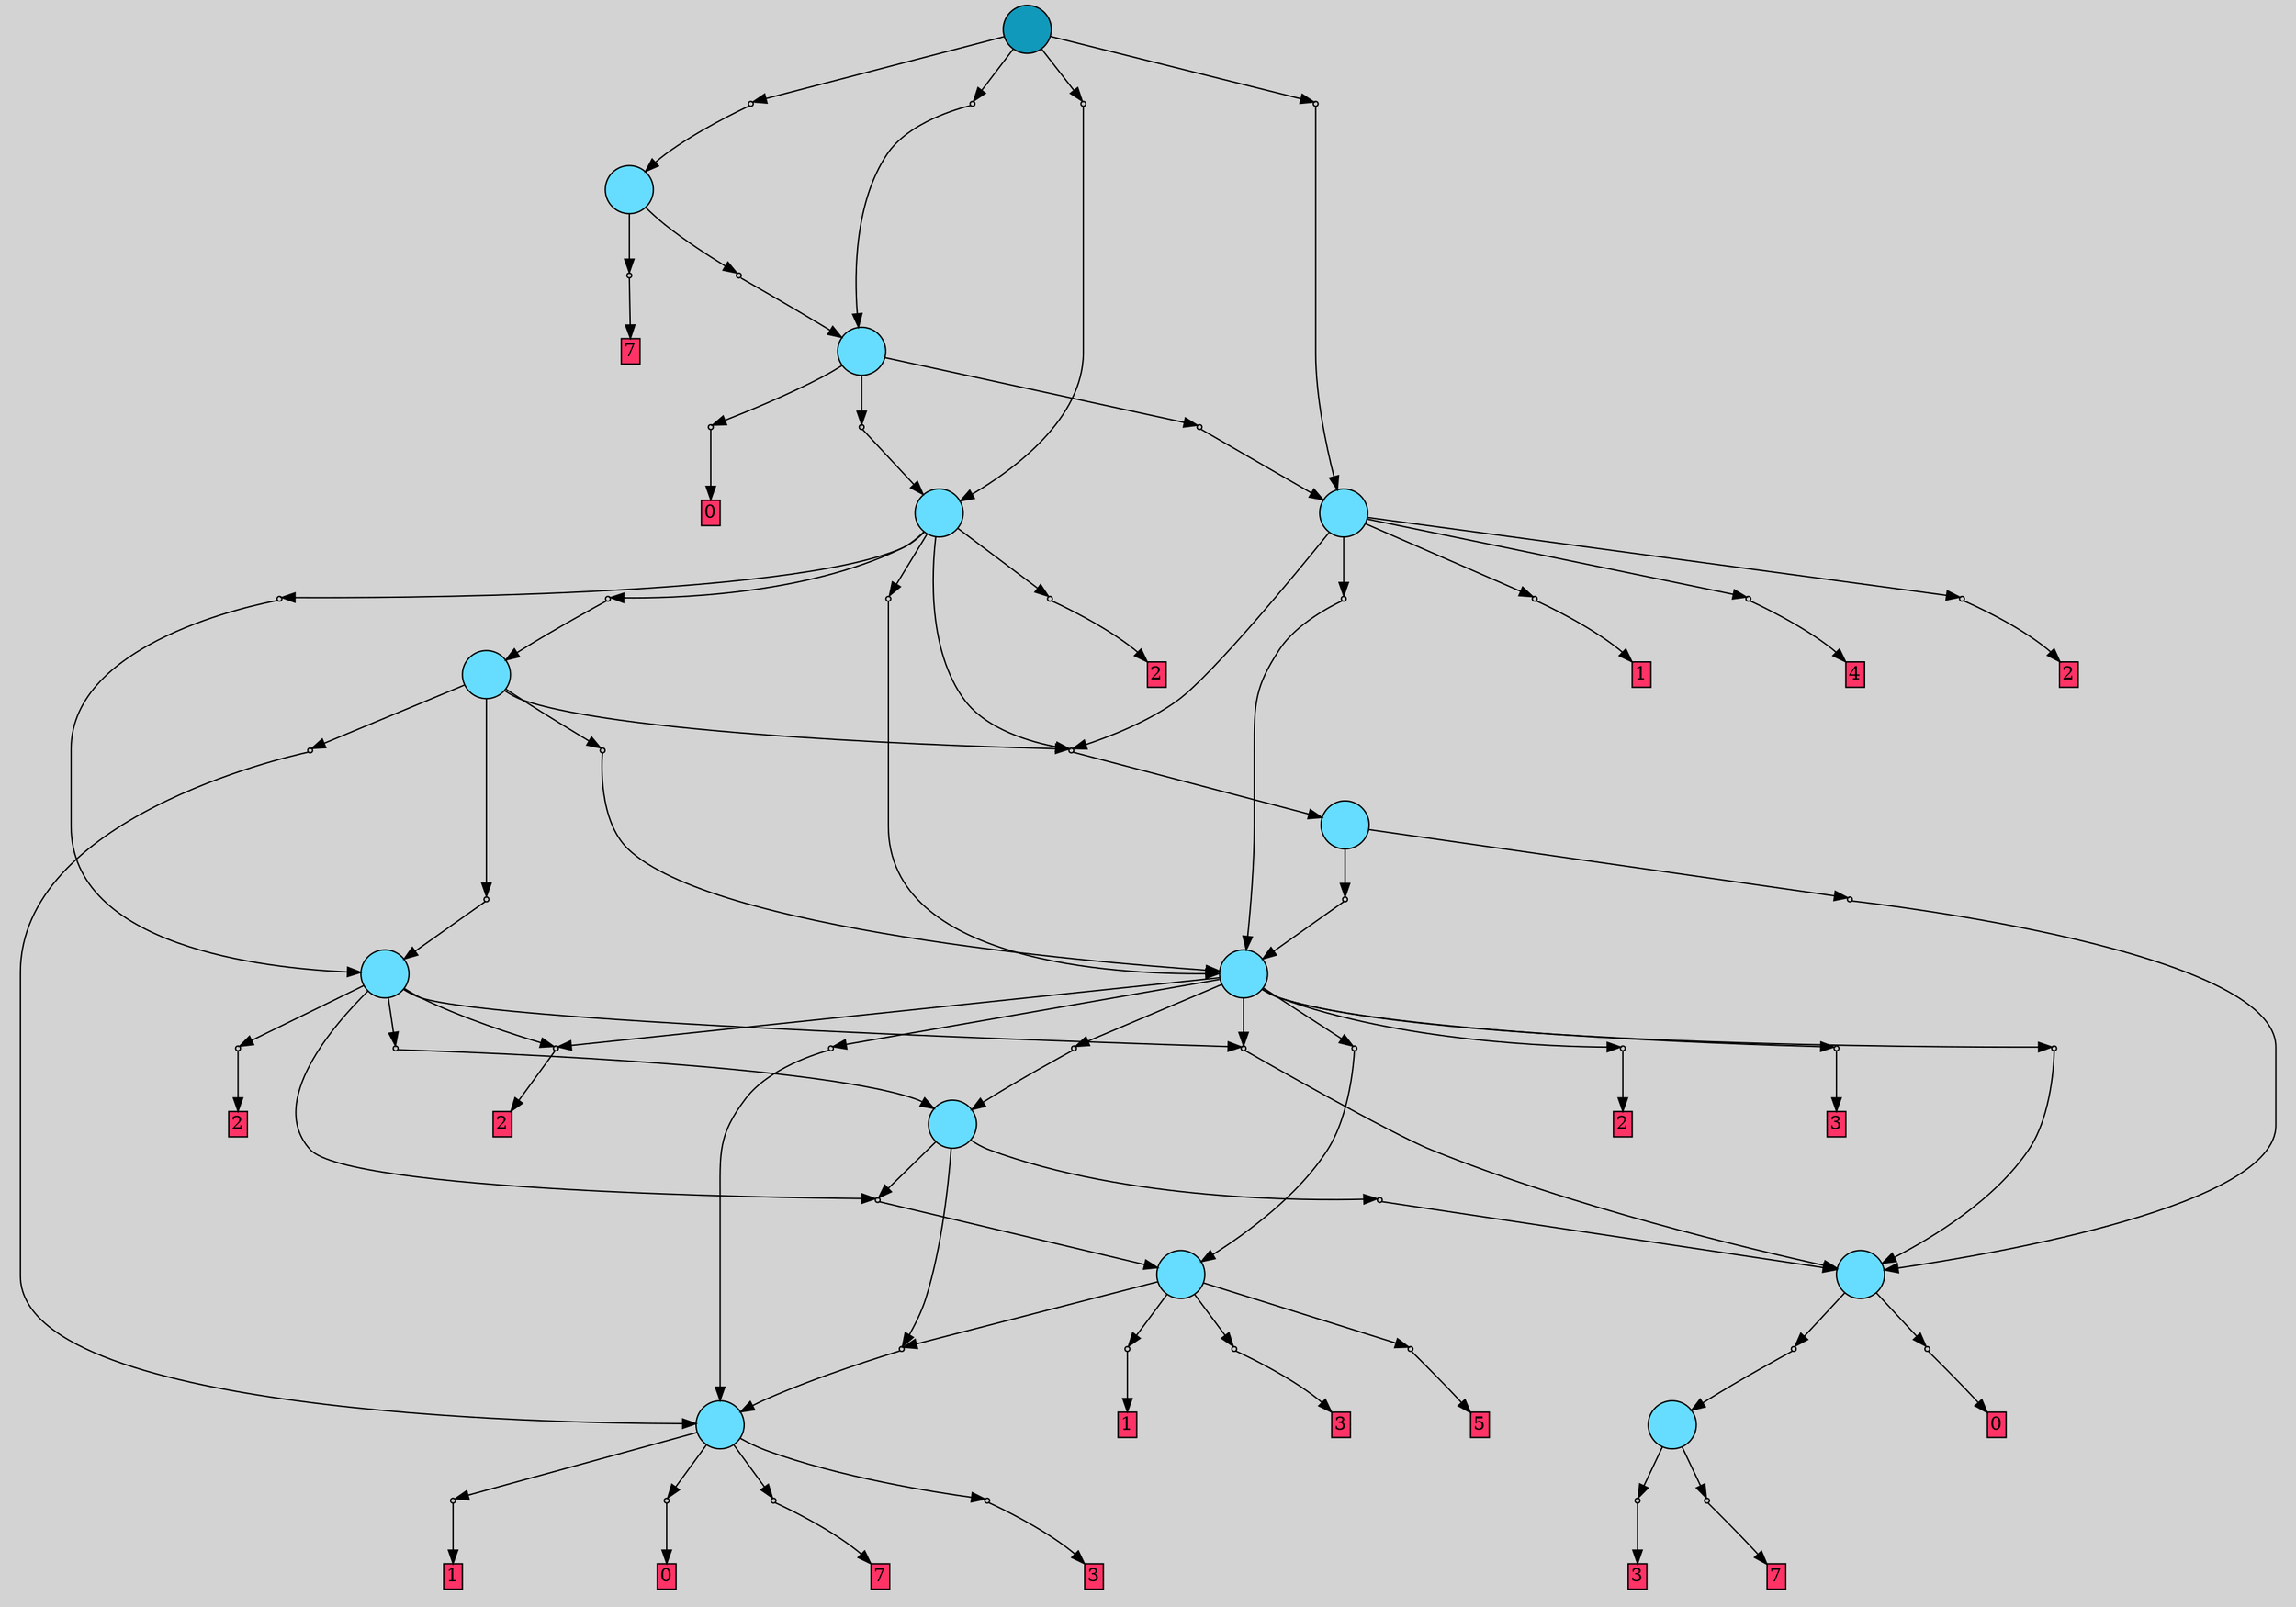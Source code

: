 // File exported with GEGELATI v1.3.1
// On the 2024-07-18 14:25:27
// With the File::TPGGraphDotExporter
digraph{
	graph[pad = "0.212, 0.055" bgcolor = lightgray]
	node[shape=circle style = filled label = ""]
		T0 [fillcolor="#66ddff"]
		T1 [fillcolor="#66ddff"]
		T2 [fillcolor="#66ddff"]
		T3 [fillcolor="#66ddff"]
		T4 [fillcolor="#66ddff"]
		T5 [fillcolor="#66ddff"]
		T6 [fillcolor="#66ddff"]
		T7 [fillcolor="#66ddff"]
		T8 [fillcolor="#66ddff"]
		T9 [fillcolor="#66ddff"]
		T10 [fillcolor="#66ddff"]
		T11 [fillcolor="#66ddff"]
		T12 [fillcolor="#66ddff"]
		T13 [fillcolor="#1199bb"]
		P0 [fillcolor="#cccccc" shape=point] //
		I0 [shape=box style=invis label="7|0&2|2#3|2&#92;n"]
		P0 -> I0[style=invis]
		A0 [fillcolor="#ff3366" shape=box margin=0.03 width=0 height=0 label="3"]
		T0 -> P0 -> A0
		P1 [fillcolor="#cccccc" shape=point] //
		I1 [shape=box style=invis label=""]
		P1 -> I1[style=invis]
		A1 [fillcolor="#ff3366" shape=box margin=0.03 width=0 height=0 label="7"]
		T0 -> P1 -> A1
		P2 [fillcolor="#cccccc" shape=point] //
		I2 [shape=box style=invis label="3|0&2|7#2|6&#92;n"]
		P2 -> I2[style=invis]
		A2 [fillcolor="#ff3366" shape=box margin=0.03 width=0 height=0 label="7"]
		T1 -> P2 -> A2
		P3 [fillcolor="#cccccc" shape=point] //
		I3 [shape=box style=invis label="2|1&0|2#2|5&#92;n3|0&4|1#0|1&#92;n"]
		P3 -> I3[style=invis]
		A3 [fillcolor="#ff3366" shape=box margin=0.03 width=0 height=0 label="3"]
		T1 -> P3 -> A3
		P4 [fillcolor="#cccccc" shape=point] //
		I4 [shape=box style=invis label="8|3&3|3#4|7&#92;n3|0&4|1#0|3&#92;n"]
		P4 -> I4[style=invis]
		A4 [fillcolor="#ff3366" shape=box margin=0.03 width=0 height=0 label="1"]
		T1 -> P4 -> A4
		P5 [fillcolor="#cccccc" shape=point] //
		I5 [shape=box style=invis label="2|0&3|0#1|4&#92;n"]
		P5 -> I5[style=invis]
		A5 [fillcolor="#ff3366" shape=box margin=0.03 width=0 height=0 label="0"]
		T1 -> P5 -> A5
		P6 [fillcolor="#cccccc" shape=point] //
		I6 [shape=box style=invis label=""]
		P6 -> I6[style=invis]
		A6 [fillcolor="#ff3366" shape=box margin=0.03 width=0 height=0 label="0"]
		T2 -> P6 -> A6
		P7 [fillcolor="#cccccc" shape=point] //
		I7 [shape=box style=invis label="4|0&2|4#2|4&#92;n"]
		P7 -> I7[style=invis]
		T2 -> P7 -> T0
		P8 [fillcolor="#cccccc" shape=point] //
		I8 [shape=box style=invis label="1|7&1|6#2|5&#92;n1|0&3|3#0|7&#92;n"]
		P8 -> I8[style=invis]
		A7 [fillcolor="#ff3366" shape=box margin=0.03 width=0 height=0 label="1"]
		T3 -> P8 -> A7
		P9 [fillcolor="#cccccc" shape=point] //
		I9 [shape=box style=invis label="5|5&4|5#1|7&#92;n0|0&2|5#0|5&#92;n"]
		P9 -> I9[style=invis]
		A8 [fillcolor="#ff3366" shape=box margin=0.03 width=0 height=0 label="3"]
		T3 -> P9 -> A8
		P10 [fillcolor="#cccccc" shape=point] //
		I10 [shape=box style=invis label="2|0&2|7#4|6&#92;n"]
		P10 -> I10[style=invis]
		T3 -> P10 -> T1
		P11 [fillcolor="#cccccc" shape=point] //
		I11 [shape=box style=invis label=""]
		P11 -> I11[style=invis]
		A9 [fillcolor="#ff3366" shape=box margin=0.03 width=0 height=0 label="5"]
		T3 -> P11 -> A9
		P12 [fillcolor="#cccccc" shape=point] //
		I12 [shape=box style=invis label="5|0&0|1#0|1&#92;n"]
		P12 -> I12[style=invis]
		T4 -> P12 -> T3
		P13 [fillcolor="#cccccc" shape=point] //
		I13 [shape=box style=invis label="2|0&2|2#4|4&#92;n"]
		P13 -> I13[style=invis]
		T4 -> P13 -> T2
		T4 -> P10
		P14 [fillcolor="#cccccc" shape=point] //
		I14 [shape=box style=invis label="2|0&2|2#4|4&#92;n"]
		P14 -> I14[style=invis]
		T5 -> P14 -> T2
		P15 [fillcolor="#cccccc" shape=point] //
		I15 [shape=box style=invis label="0|0&3|1#2|0&#92;n"]
		P15 -> I15[style=invis]
		A10 [fillcolor="#ff3366" shape=box margin=0.03 width=0 height=0 label="2"]
		T5 -> P15 -> A10
		P16 [fillcolor="#cccccc" shape=point] //
		I16 [shape=box style=invis label="4|0&3|7#2|4&#92;n"]
		P16 -> I16[style=invis]
		T5 -> P16 -> T4
		T5 -> P12
		P17 [fillcolor="#cccccc" shape=point] //
		I17 [shape=box style=invis label="0|0&0|1#2|0&#92;n"]
		P17 -> I17[style=invis]
		A11 [fillcolor="#ff3366" shape=box margin=0.03 width=0 height=0 label="2"]
		T5 -> P17 -> A11
		P18 [fillcolor="#cccccc" shape=point] //
		I18 [shape=box style=invis label="2|0&2|7#4|2&#92;n"]
		P18 -> I18[style=invis]
		T6 -> P18 -> T1
		P19 [fillcolor="#cccccc" shape=point] //
		I19 [shape=box style=invis label="5|0&0|1#0|1&#92;n"]
		P19 -> I19[style=invis]
		T6 -> P19 -> T3
		P20 [fillcolor="#cccccc" shape=point] //
		I20 [shape=box style=invis label="0|0&3|1#2|0&#92;n"]
		P20 -> I20[style=invis]
		A12 [fillcolor="#ff3366" shape=box margin=0.03 width=0 height=0 label="2"]
		T6 -> P20 -> A12
		P21 [fillcolor="#cccccc" shape=point] //
		I21 [shape=box style=invis label="0|0&3|4#2|7&#92;n"]
		P21 -> I21[style=invis]
		T6 -> P21 -> T4
		T6 -> P14
		T6 -> P17
		P22 [fillcolor="#cccccc" shape=point] //
		I22 [shape=box style=invis label="7|2&2|2#4|3&#92;n3|0&0|2#3|1&#92;n"]
		P22 -> I22[style=invis]
		A13 [fillcolor="#ff3366" shape=box margin=0.03 width=0 height=0 label="3"]
		T6 -> P22 -> A13
		P23 [fillcolor="#cccccc" shape=point] //
		I23 [shape=box style=invis label="7|0&3|0#1|4&#92;n"]
		P23 -> I23[style=invis]
		T6 -> P23 -> T2
		P24 [fillcolor="#cccccc" shape=point] //
		I24 [shape=box style=invis label="4|0&1|7#2|7&#92;n"]
		P24 -> I24[style=invis]
		T7 -> P24 -> T2
		P25 [fillcolor="#cccccc" shape=point] //
		I25 [shape=box style=invis label="0|0&4|6#3|3&#92;n"]
		P25 -> I25[style=invis]
		T7 -> P25 -> T6
		P26 [fillcolor="#cccccc" shape=point] //
		I26 [shape=box style=invis label="2|0&2|7#4|2&#92;n"]
		P26 -> I26[style=invis]
		T8 -> P26 -> T7
		P27 [fillcolor="#cccccc" shape=point] //
		I27 [shape=box style=invis label="2|0&1|3#2|1&#92;n"]
		P27 -> I27[style=invis]
		T8 -> P27 -> T5
		P28 [fillcolor="#cccccc" shape=point] //
		I28 [shape=box style=invis label="2|0&2|7#4|6&#92;n"]
		P28 -> I28[style=invis]
		T8 -> P28 -> T1
		P29 [fillcolor="#cccccc" shape=point] //
		I29 [shape=box style=invis label="0|0&4|6#3|3&#92;n"]
		P29 -> I29[style=invis]
		T8 -> P29 -> T6
		P30 [fillcolor="#cccccc" shape=point] //
		I30 [shape=box style=invis label="1|0&3|4#4|0&#92;n"]
		P30 -> I30[style=invis]
		T9 -> P30 -> T8
		T9 -> P26
		P31 [fillcolor="#cccccc" shape=point] //
		I31 [shape=box style=invis label="2|0&1|3#2|1&#92;n"]
		P31 -> I31[style=invis]
		T9 -> P31 -> T5
		P32 [fillcolor="#cccccc" shape=point] //
		I32 [shape=box style=invis label="1|6&1|3#3|0&#92;n1|0&2|3#0|6&#92;n"]
		P32 -> I32[style=invis]
		T9 -> P32 -> T6
		P33 [fillcolor="#cccccc" shape=point] //
		I33 [shape=box style=invis label="0|2&0|2#2|5&#92;n8|0&0|2#1|7&#92;n"]
		P33 -> I33[style=invis]
		A14 [fillcolor="#ff3366" shape=box margin=0.03 width=0 height=0 label="2"]
		T9 -> P33 -> A14
		P34 [fillcolor="#cccccc" shape=point] //
		I34 [shape=box style=invis label="1|0&3|3#0|7&#92;n"]
		P34 -> I34[style=invis]
		A15 [fillcolor="#ff3366" shape=box margin=0.03 width=0 height=0 label="1"]
		T10 -> P34 -> A15
		P35 [fillcolor="#cccccc" shape=point] //
		I35 [shape=box style=invis label="2|0&1|2#3|1&#92;n"]
		P35 -> I35[style=invis]
		T10 -> P35 -> T6
		T10 -> P26
		P36 [fillcolor="#cccccc" shape=point] //
		I36 [shape=box style=invis label="7|0&4|7#3|4&#92;n"]
		P36 -> I36[style=invis]
		A16 [fillcolor="#ff3366" shape=box margin=0.03 width=0 height=0 label="4"]
		T10 -> P36 -> A16
		P37 [fillcolor="#cccccc" shape=point] //
		I37 [shape=box style=invis label="0|2&0|2#2|5&#92;n8|0&0|2#1|7&#92;n"]
		P37 -> I37[style=invis]
		A17 [fillcolor="#ff3366" shape=box margin=0.03 width=0 height=0 label="2"]
		T10 -> P37 -> A17
		P38 [fillcolor="#cccccc" shape=point] //
		I38 [shape=box style=invis label="2|2&0|4#3|3&#92;n0|2&0|2#2|5&#92;n8|0&0|2#1|4&#92;n"]
		P38 -> I38[style=invis]
		T11 -> P38 -> T9
		P39 [fillcolor="#cccccc" shape=point] //
		I39 [shape=box style=invis label="4|0&2|3#0|6&#92;n"]
		P39 -> I39[style=invis]
		A18 [fillcolor="#ff3366" shape=box margin=0.03 width=0 height=0 label="0"]
		T11 -> P39 -> A18
		P40 [fillcolor="#cccccc" shape=point] //
		I40 [shape=box style=invis label="2|0&3|0#1|0&#92;n"]
		P40 -> I40[style=invis]
		T11 -> P40 -> T10
		P41 [fillcolor="#cccccc" shape=point] //
		I41 [shape=box style=invis label="4|0&4|3#0|1&#92;n"]
		P41 -> I41[style=invis]
		A19 [fillcolor="#ff3366" shape=box margin=0.03 width=0 height=0 label="7"]
		T12 -> P41 -> A19
		P42 [fillcolor="#cccccc" shape=point] //
		I42 [shape=box style=invis label="4|0&0|4#1|3&#92;n1|0&4|1#0|0&#92;n"]
		P42 -> I42[style=invis]
		T12 -> P42 -> T11
		P43 [fillcolor="#cccccc" shape=point] //
		I43 [shape=box style=invis label="2|2&2|4#1|0&#92;n4|0&4|4#0|2&#92;n"]
		P43 -> I43[style=invis]
		T13 -> P43 -> T11
		P44 [fillcolor="#cccccc" shape=point] //
		I44 [shape=box style=invis label="2|0&3|0#1|0&#92;n"]
		P44 -> I44[style=invis]
		T13 -> P44 -> T10
		P45 [fillcolor="#cccccc" shape=point] //
		I45 [shape=box style=invis label="8|4&2|0#4|2&#92;n2|2&0|4#3|2&#92;n8|0&0|2#1|4&#92;n"]
		P45 -> I45[style=invis]
		T13 -> P45 -> T9
		P46 [fillcolor="#cccccc" shape=point] //
		I46 [shape=box style=invis label="0|0&3|2#2|2&#92;n"]
		P46 -> I46[style=invis]
		T13 -> P46 -> T12
		{ rank= same T13 }
}
